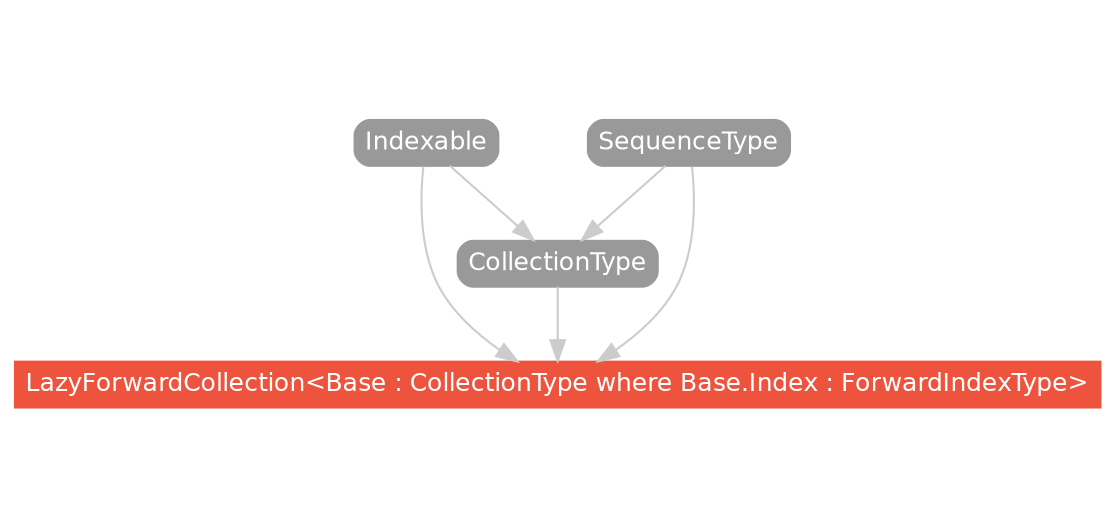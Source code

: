 strict digraph "LazyForwardCollection<Base : CollectionType where Base.Index : ForwardIndexType> - Type Hierarchy - SwiftDoc.org" {
    pad="0.1,0.8"
    node [shape=box, style="filled,rounded", color="#999999", fillcolor="#999999", fontcolor=white, fontname=Helvetica, fontnames="Helvetica,sansserif", fontsize=12, margin="0.07,0.05", height="0.3"]
    edge [color="#cccccc"]
    "CollectionType" [URL="/protocol/CollectionType/"]
    "Indexable" [URL="/protocol/Indexable/"]
    "LazyForwardCollection<Base : CollectionType where Base.Index : ForwardIndexType>" [URL="/type/LazyForwardCollection/", style="filled", fillcolor="#ee543d", color="#ee543d"]
    "SequenceType" [URL="/protocol/SequenceType/"]    "CollectionType" -> "LazyForwardCollection<Base : CollectionType where Base.Index : ForwardIndexType>"
    "Indexable" -> "LazyForwardCollection<Base : CollectionType where Base.Index : ForwardIndexType>"
    "SequenceType" -> "LazyForwardCollection<Base : CollectionType where Base.Index : ForwardIndexType>"
    "Indexable" -> "CollectionType"
    "SequenceType" -> "CollectionType"
    subgraph Types {
        rank = max; "LazyForwardCollection<Base : CollectionType where Base.Index : ForwardIndexType>";
    }
}